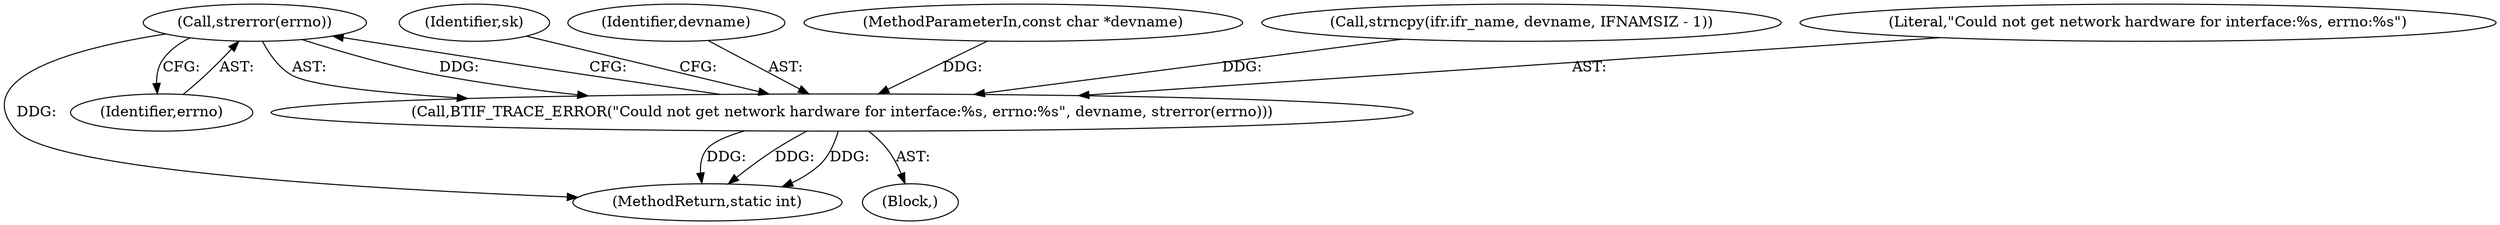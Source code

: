 digraph "0_Android_472271b153c5dc53c28beac55480a8d8434b2d5c_26@API" {
"1000151" [label="(Call,strerror(errno))"];
"1000148" [label="(Call,BTIF_TRACE_ERROR(\"Could not get network hardware for interface:%s, errno:%s\", devname, strerror(errno)))"];
"1000154" [label="(Identifier,sk)"];
"1000151" [label="(Call,strerror(errno))"];
"1000148" [label="(Call,BTIF_TRACE_ERROR(\"Could not get network hardware for interface:%s, errno:%s\", devname, strerror(errno)))"];
"1000150" [label="(Identifier,devname)"];
"1000152" [label="(Identifier,errno)"];
"1000147" [label="(Block,)"];
"1000102" [label="(MethodParameterIn,const char *devname)"];
"1000127" [label="(Call,strncpy(ifr.ifr_name, devname, IFNAMSIZ - 1))"];
"1000149" [label="(Literal,\"Could not get network hardware for interface:%s, errno:%s\")"];
"1000278" [label="(MethodReturn,static int)"];
"1000151" -> "1000148"  [label="AST: "];
"1000151" -> "1000152"  [label="CFG: "];
"1000152" -> "1000151"  [label="AST: "];
"1000148" -> "1000151"  [label="CFG: "];
"1000151" -> "1000278"  [label="DDG: "];
"1000151" -> "1000148"  [label="DDG: "];
"1000148" -> "1000147"  [label="AST: "];
"1000149" -> "1000148"  [label="AST: "];
"1000150" -> "1000148"  [label="AST: "];
"1000154" -> "1000148"  [label="CFG: "];
"1000148" -> "1000278"  [label="DDG: "];
"1000148" -> "1000278"  [label="DDG: "];
"1000148" -> "1000278"  [label="DDG: "];
"1000127" -> "1000148"  [label="DDG: "];
"1000102" -> "1000148"  [label="DDG: "];
}
